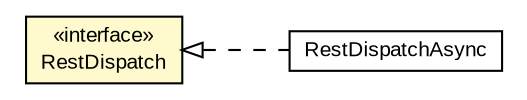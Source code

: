 #!/usr/local/bin/dot
#
# Class diagram 
# Generated by UMLGraph version R5_6-24-gf6e263 (http://www.umlgraph.org/)
#

digraph G {
	edge [fontname="arial",fontsize=10,labelfontname="arial",labelfontsize=10];
	node [fontname="arial",fontsize=10,shape=plaintext];
	nodesep=0.25;
	ranksep=0.5;
	rankdir=LR;
	// com.gwtplatform.dispatch.rest.client.RestDispatchAsync
	c452318 [label=<<table title="com.gwtplatform.dispatch.rest.client.RestDispatchAsync" border="0" cellborder="1" cellspacing="0" cellpadding="2" port="p" href="../client/RestDispatchAsync.html">
		<tr><td><table border="0" cellspacing="0" cellpadding="1">
<tr><td align="center" balign="center"> RestDispatchAsync </td></tr>
		</table></td></tr>
		</table>>, URL="../client/RestDispatchAsync.html", fontname="arial", fontcolor="black", fontsize=10.0];
	// com.gwtplatform.dispatch.rest.shared.RestDispatch
	c452375 [label=<<table title="com.gwtplatform.dispatch.rest.shared.RestDispatch" border="0" cellborder="1" cellspacing="0" cellpadding="2" port="p" bgcolor="lemonChiffon" href="./RestDispatch.html">
		<tr><td><table border="0" cellspacing="0" cellpadding="1">
<tr><td align="center" balign="center"> &#171;interface&#187; </td></tr>
<tr><td align="center" balign="center"> RestDispatch </td></tr>
		</table></td></tr>
		</table>>, URL="./RestDispatch.html", fontname="arial", fontcolor="black", fontsize=10.0];
	//com.gwtplatform.dispatch.rest.client.RestDispatchAsync implements com.gwtplatform.dispatch.rest.shared.RestDispatch
	c452375:p -> c452318:p [dir=back,arrowtail=empty,style=dashed];
}

